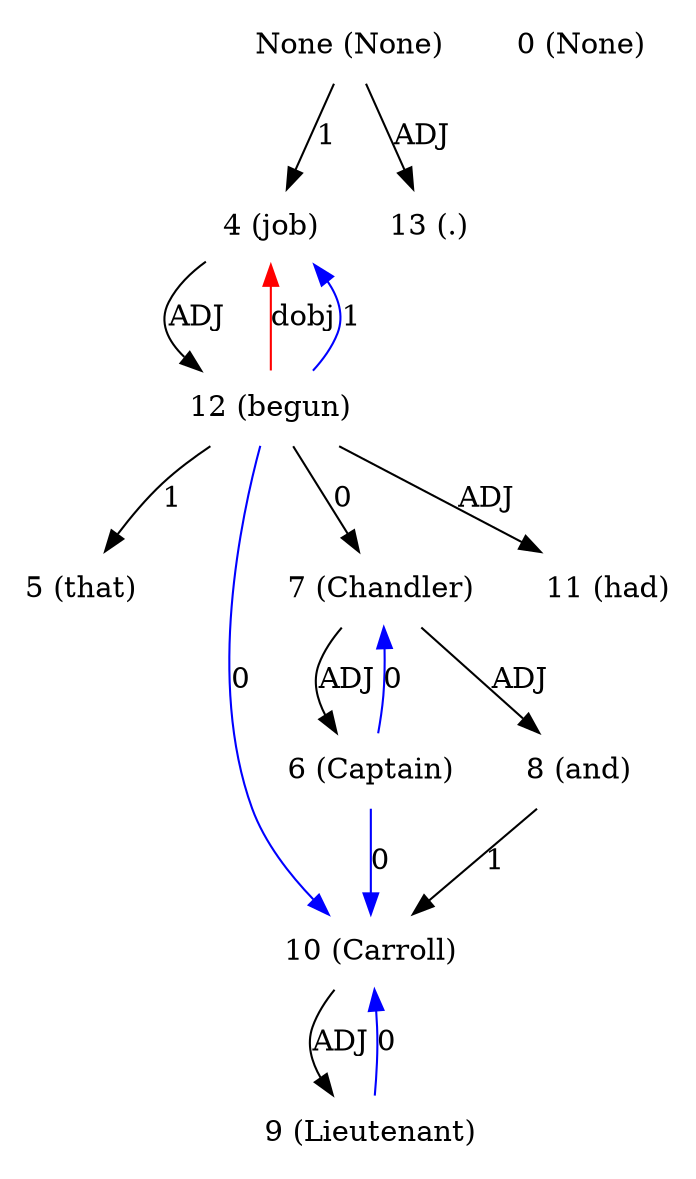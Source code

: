 digraph G{
edge [dir=forward]
node [shape=plaintext]

None [label="None (None)"]
None -> 4 [label="1"]
None -> 13 [label="ADJ"]
0 [label="0 (None)"]
4 [label="4 (job)"]
4 -> 12 [label="ADJ"]
12 -> 4 [label="dobj", color="red"]
5 [label="5 (that)"]
6 [label="6 (Captain)"]
6 -> 10 [label="0", color="blue"]
6 -> 7 [label="0", color="blue"]
7 [label="7 (Chandler)"]
7 -> 6 [label="ADJ"]
7 -> 8 [label="ADJ"]
8 [label="8 (and)"]
8 -> 10 [label="1"]
9 [label="9 (Lieutenant)"]
9 -> 10 [label="0", color="blue"]
10 [label="10 (Carroll)"]
10 -> 9 [label="ADJ"]
11 [label="11 (had)"]
12 [label="12 (begun)"]
12 -> 5 [label="1"]
12 -> 4 [label="1", color="blue"]
12 -> 7 [label="0"]
12 -> 10 [label="0", color="blue"]
12 -> 11 [label="ADJ"]
13 [label="13 (.)"]
}
